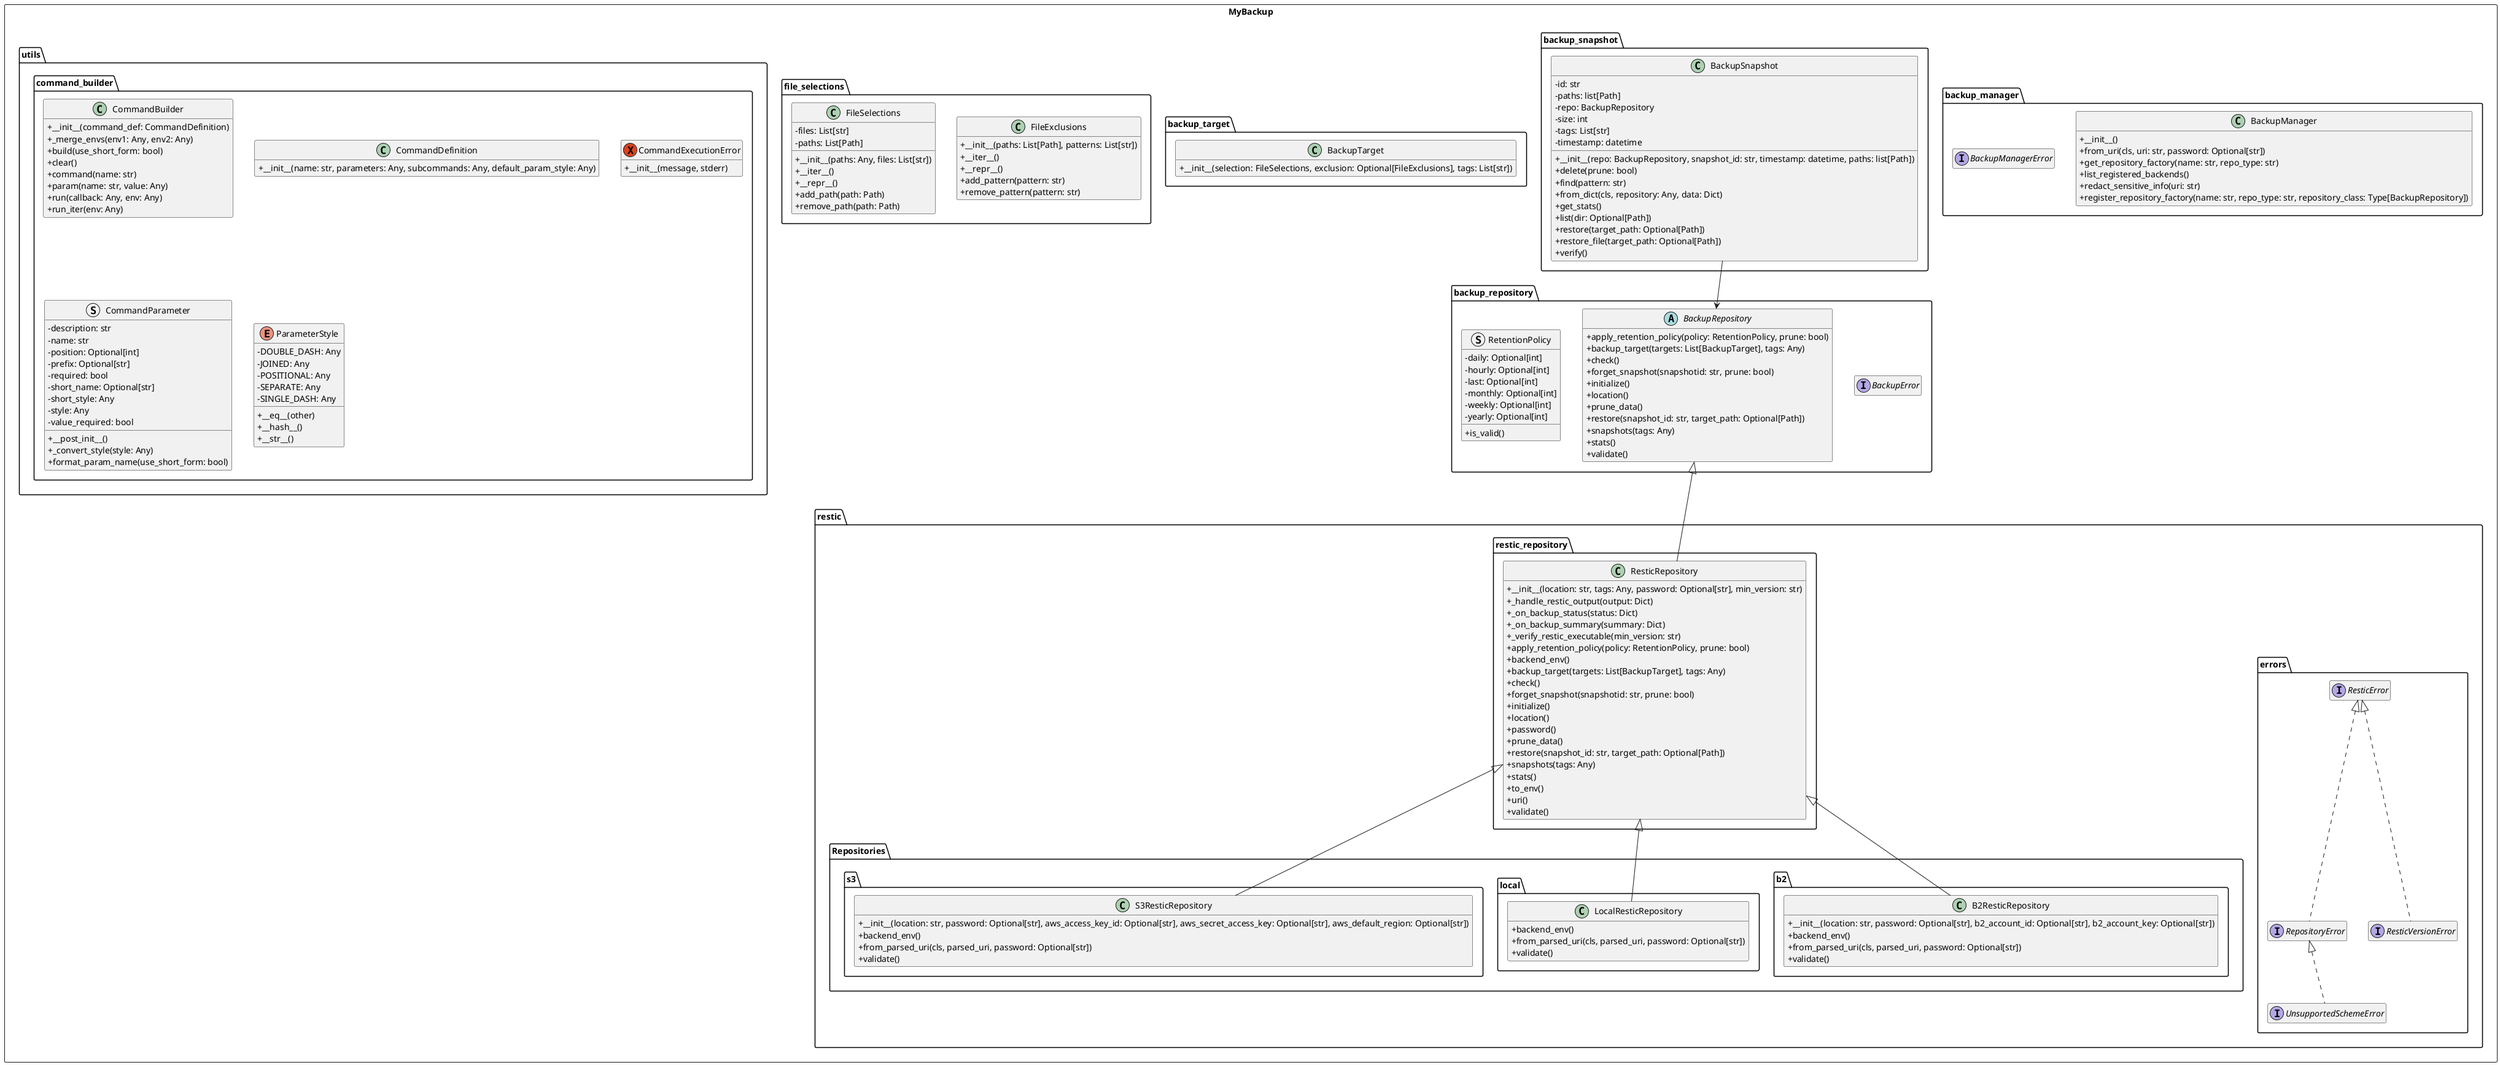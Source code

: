 @startuml
' PlantUML style configuration
skinparam classAttributeIconSize 0
hide empty members

' Project classes

class MyBackup.backup_manager.BackupManager {
    + __init__()
    + from_uri(cls, uri: str, password: Optional[str])
    + get_repository_factory(name: str, repo_type: str)
    + list_registered_backends()
    + redact_sensitive_info(uri: str)
    + register_repository_factory(name: str, repo_type: str, repository_class: Type[BackupRepository])
}

interface MyBackup.backup_manager.BackupManagerError

interface MyBackup.backup_repository.BackupError

abstract class MyBackup.backup_repository.BackupRepository {
    + apply_retention_policy(policy: RetentionPolicy, prune: bool)
    + backup_target(targets: List[BackupTarget], tags: Any)
    + check()
    + forget_snapshot(snapshotid: str, prune: bool)
    + initialize()
    + location()
    + prune_data()
    + restore(snapshot_id: str, target_path: Optional[Path])
    + snapshots(tags: Any)
    + stats()
    + validate()
}

struct MyBackup.backup_repository.RetentionPolicy {
    - daily: Optional[int]
    - hourly: Optional[int]
    - last: Optional[int]
    - monthly: Optional[int]
    - weekly: Optional[int]
    - yearly: Optional[int]
    + is_valid()
}

class MyBackup.backup_snapshot.BackupSnapshot {
    - id: str
    - paths: list[Path]
    - repo: BackupRepository
    - size: int
    - tags: List[str]
    - timestamp: datetime
    + __init__(repo: BackupRepository, snapshot_id: str, timestamp: datetime, paths: list[Path])
    + delete(prune: bool)
    + find(pattern: str)
    + from_dict(cls, repository: Any, data: Dict)
    + get_stats()
    + list(dir: Optional[Path])
    + restore(target_path: Optional[Path])
    + restore_file(target_path: Optional[Path])
    + verify()
}

class MyBackup.backup_target.BackupTarget {
    + __init__(selection: FileSelections, exclusion: Optional[FileExclusions], tags: List[str])
}

class MyBackup.file_selections.FileExclusions {
    + __init__(paths: List[Path], patterns: List[str])
    + __iter__()
    + __repr__()
    + add_pattern(pattern: str)
    + remove_pattern(pattern: str)
}

class MyBackup.file_selections.FileSelections {
    - files: List[str]
    - paths: List[Path]
    + __init__(paths: Any, files: List[str])
    + __iter__()
    + __repr__()
    + add_path(path: Path)
    + remove_path(path: Path)
}

class MyBackup.restic.Repositories.b2.B2ResticRepository {
    + __init__(location: str, password: Optional[str], b2_account_id: Optional[str], b2_account_key: Optional[str])
    + backend_env()
    + from_parsed_uri(cls, parsed_uri, password: Optional[str])
    + validate()
}

class MyBackup.restic.Repositories.local.LocalResticRepository {
    + backend_env()
    + from_parsed_uri(cls, parsed_uri, password: Optional[str])
    + validate()
}

class MyBackup.restic.Repositories.s3.S3ResticRepository {
    + __init__(location: str, password: Optional[str], aws_access_key_id: Optional[str], aws_secret_access_key: Optional[str], aws_default_region: Optional[str])
    + backend_env()
    + from_parsed_uri(cls, parsed_uri, password: Optional[str])
    + validate()
}

interface MyBackup.restic.errors.RepositoryError

interface MyBackup.restic.errors.ResticError

interface MyBackup.restic.errors.ResticVersionError

interface MyBackup.restic.errors.UnsupportedSchemeError

class MyBackup.restic.restic_repository.ResticRepository {
    + __init__(location: str, tags: Any, password: Optional[str], min_version: str)
    + _handle_restic_output(output: Dict)
    + _on_backup_status(status: Dict)
    + _on_backup_summary(summary: Dict)
    + _verify_restic_executable(min_version: str)
    + apply_retention_policy(policy: RetentionPolicy, prune: bool)
    + backend_env()
    + backup_target(targets: List[BackupTarget], tags: Any)
    + check()
    + forget_snapshot(snapshotid: str, prune: bool)
    + initialize()
    + location()
    + password()
    + prune_data()
    + restore(snapshot_id: str, target_path: Optional[Path])
    + snapshots(tags: Any)
    + stats()
    + to_env()
    + uri()
    + validate()
}

class MyBackup.utils.command_builder.CommandBuilder {
    + __init__(command_def: CommandDefinition)
    + _merge_envs(env1: Any, env2: Any)
    + build(use_short_form: bool)
    + clear()
    + command(name: str)
    + param(name: str, value: Any)
    + run(callback: Any, env: Any)
    + run_iter(env: Any)
}

class MyBackup.utils.command_builder.CommandDefinition {
    + __init__(name: str, parameters: Any, subcommands: Any, default_param_style: Any)
}

exception MyBackup.utils.command_builder.CommandExecutionError {
    + __init__(message, stderr)
}

struct MyBackup.utils.command_builder.CommandParameter {
    - description: str
    - name: str
    - position: Optional[int]
    - prefix: Optional[str]
    - required: bool
    - short_name: Optional[str]
    - short_style: Any
    - style: Any
    - value_required: bool
    + __post_init__()
    + _convert_style(style: Any)
    + format_param_name(use_short_form: bool)
}

enum MyBackup.utils.command_builder.ParameterStyle {
    - DOUBLE_DASH: Any
    - JOINED: Any
    - POSITIONAL: Any
    - SEPARATE: Any
    - SINGLE_DASH: Any
    + __eq__(other)
    + __hash__()
    + __str__()
}


' Relationships

' Extensions (inheritance)
MyBackup.backup_repository.BackupRepository <|-- MyBackup.restic.restic_repository.ResticRepository
MyBackup.restic.restic_repository.ResticRepository <|-- MyBackup.restic.Repositories.b2.B2ResticRepository
MyBackup.restic.restic_repository.ResticRepository <|-- MyBackup.restic.Repositories.local.LocalResticRepository
MyBackup.restic.restic_repository.ResticRepository <|-- MyBackup.restic.Repositories.s3.S3ResticRepository

' Implementations
MyBackup.restic.errors.RepositoryError <|.. MyBackup.restic.errors.UnsupportedSchemeError
MyBackup.restic.errors.ResticError <|.. MyBackup.restic.errors.RepositoryError
MyBackup.restic.errors.ResticError <|.. MyBackup.restic.errors.ResticVersionError

' Dependencies
MyBackup.backup_snapshot.BackupSnapshot --> MyBackup.backup_repository.BackupRepository

' Packages
package MyBackup <<Rectangle>> 
{
}


@enduml